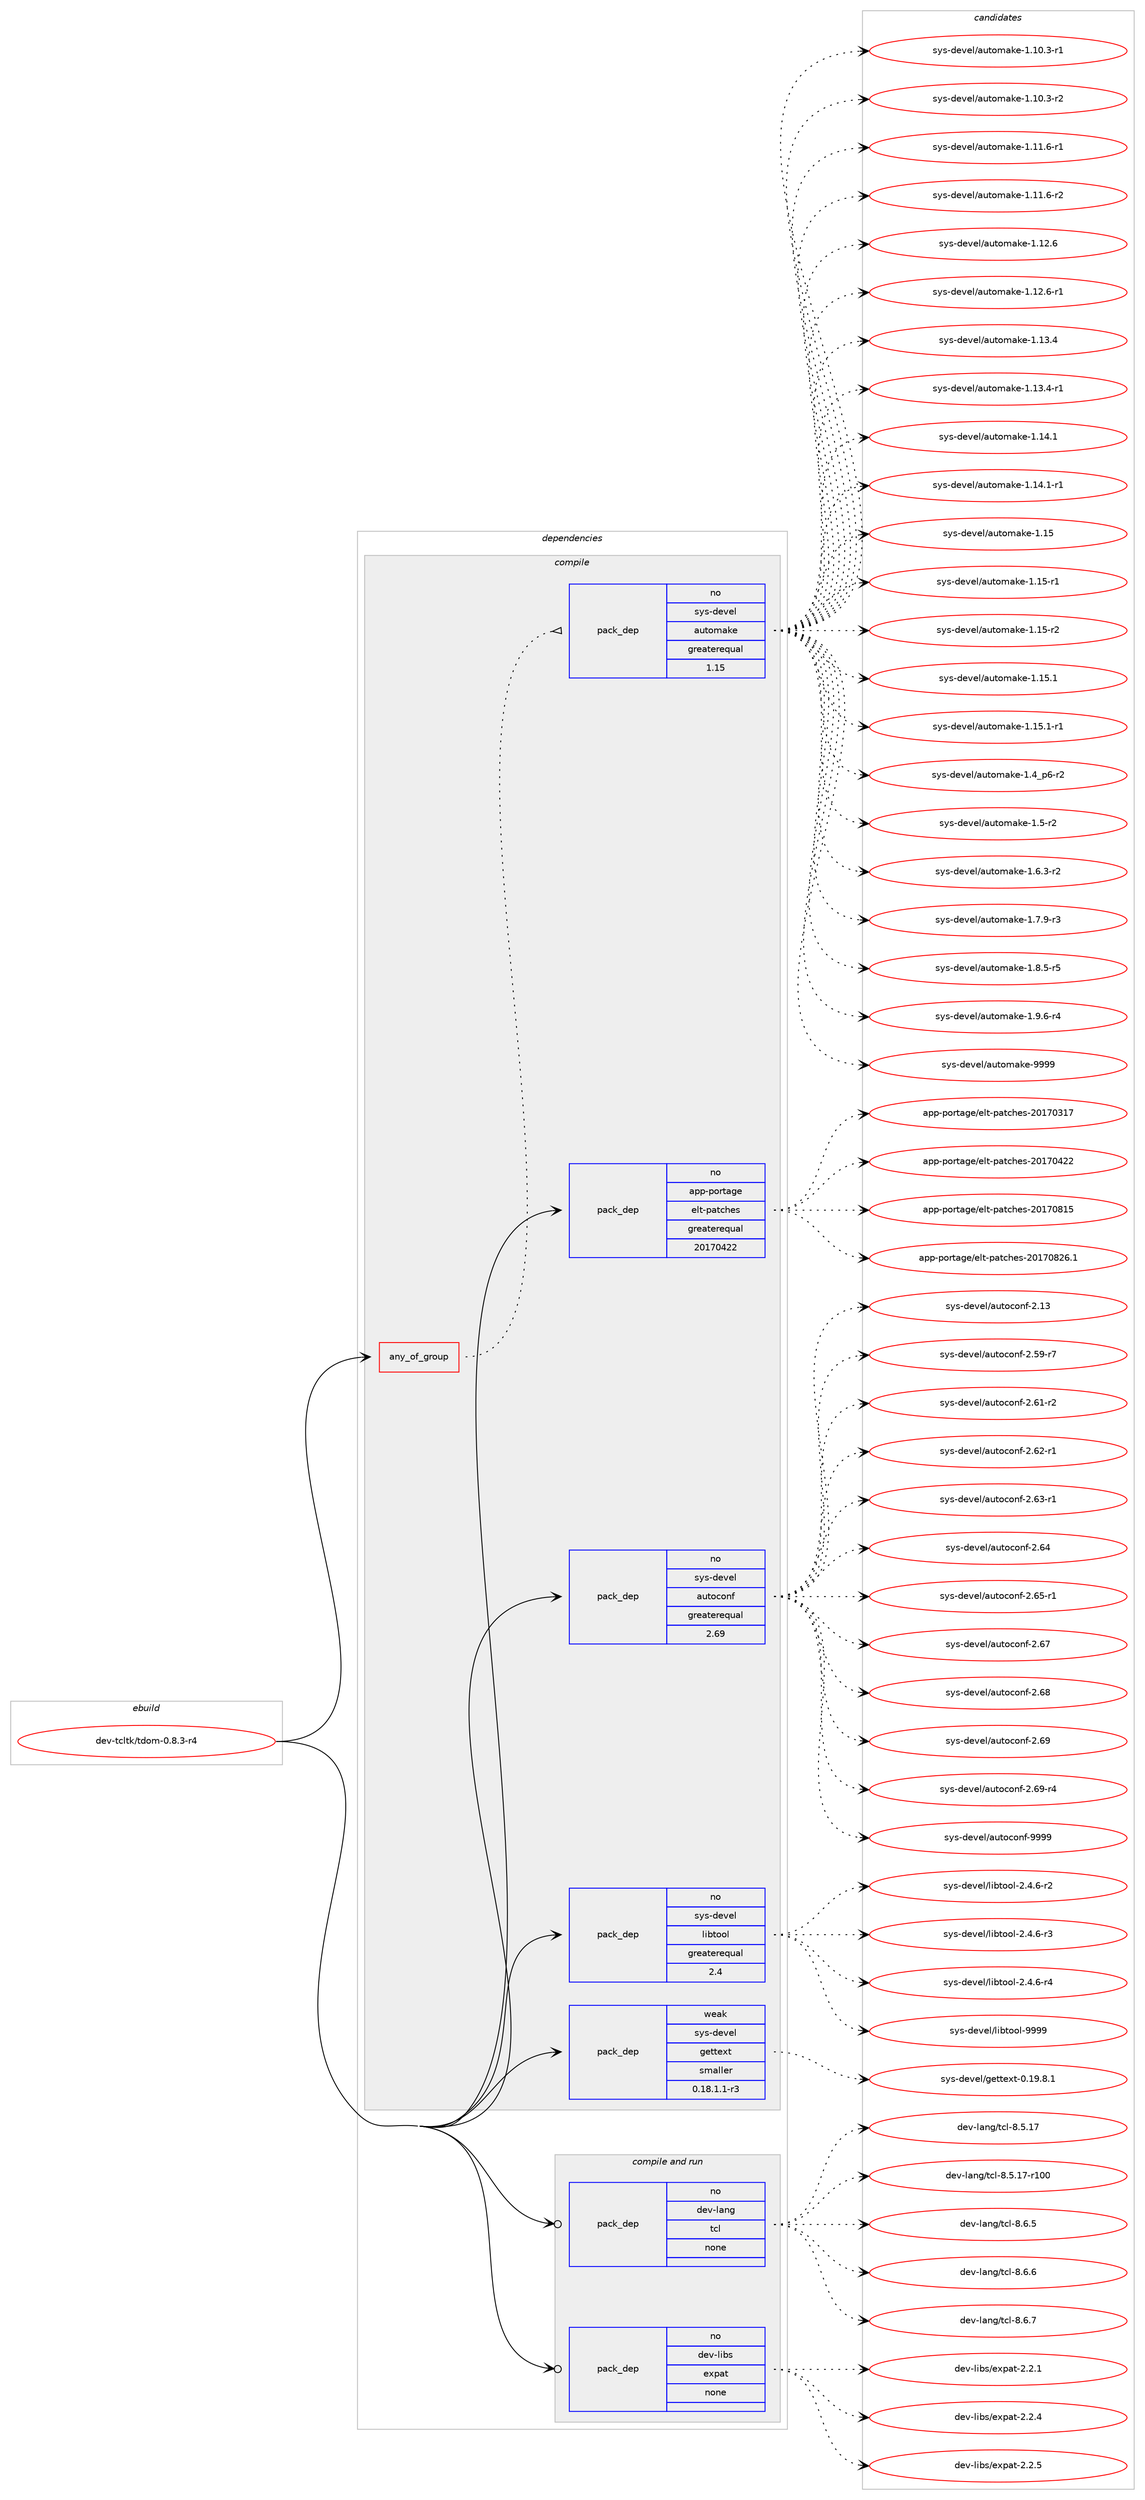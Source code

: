 digraph prolog {

# *************
# Graph options
# *************

newrank=true;
concentrate=true;
compound=true;
graph [rankdir=LR,fontname=Helvetica,fontsize=10,ranksep=1.5];#, ranksep=2.5, nodesep=0.2];
edge  [arrowhead=vee];
node  [fontname=Helvetica,fontsize=10];

# **********
# The ebuild
# **********

subgraph cluster_leftcol {
color=gray;
rank=same;
label=<<i>ebuild</i>>;
id [label="dev-tcltk/tdom-0.8.3-r4", color=red, width=4, href="../dev-tcltk/tdom-0.8.3-r4.svg"];
}

# ****************
# The dependencies
# ****************

subgraph cluster_midcol {
color=gray;
label=<<i>dependencies</i>>;
subgraph cluster_compile {
fillcolor="#eeeeee";
style=filled;
label=<<i>compile</i>>;
subgraph any4105 {
dependency279302 [label=<<TABLE BORDER="0" CELLBORDER="1" CELLSPACING="0" CELLPADDING="4"><TR><TD CELLPADDING="10">any_of_group</TD></TR></TABLE>>, shape=none, color=red];subgraph pack198044 {
dependency279303 [label=<<TABLE BORDER="0" CELLBORDER="1" CELLSPACING="0" CELLPADDING="4" WIDTH="220"><TR><TD ROWSPAN="6" CELLPADDING="30">pack_dep</TD></TR><TR><TD WIDTH="110">no</TD></TR><TR><TD>sys-devel</TD></TR><TR><TD>automake</TD></TR><TR><TD>greaterequal</TD></TR><TR><TD>1.15</TD></TR></TABLE>>, shape=none, color=blue];
}
dependency279302:e -> dependency279303:w [weight=20,style="dotted",arrowhead="oinv"];
}
id:e -> dependency279302:w [weight=20,style="solid",arrowhead="vee"];
subgraph pack198045 {
dependency279304 [label=<<TABLE BORDER="0" CELLBORDER="1" CELLSPACING="0" CELLPADDING="4" WIDTH="220"><TR><TD ROWSPAN="6" CELLPADDING="30">pack_dep</TD></TR><TR><TD WIDTH="110">no</TD></TR><TR><TD>app-portage</TD></TR><TR><TD>elt-patches</TD></TR><TR><TD>greaterequal</TD></TR><TR><TD>20170422</TD></TR></TABLE>>, shape=none, color=blue];
}
id:e -> dependency279304:w [weight=20,style="solid",arrowhead="vee"];
subgraph pack198046 {
dependency279305 [label=<<TABLE BORDER="0" CELLBORDER="1" CELLSPACING="0" CELLPADDING="4" WIDTH="220"><TR><TD ROWSPAN="6" CELLPADDING="30">pack_dep</TD></TR><TR><TD WIDTH="110">no</TD></TR><TR><TD>sys-devel</TD></TR><TR><TD>autoconf</TD></TR><TR><TD>greaterequal</TD></TR><TR><TD>2.69</TD></TR></TABLE>>, shape=none, color=blue];
}
id:e -> dependency279305:w [weight=20,style="solid",arrowhead="vee"];
subgraph pack198047 {
dependency279306 [label=<<TABLE BORDER="0" CELLBORDER="1" CELLSPACING="0" CELLPADDING="4" WIDTH="220"><TR><TD ROWSPAN="6" CELLPADDING="30">pack_dep</TD></TR><TR><TD WIDTH="110">no</TD></TR><TR><TD>sys-devel</TD></TR><TR><TD>libtool</TD></TR><TR><TD>greaterequal</TD></TR><TR><TD>2.4</TD></TR></TABLE>>, shape=none, color=blue];
}
id:e -> dependency279306:w [weight=20,style="solid",arrowhead="vee"];
subgraph pack198048 {
dependency279307 [label=<<TABLE BORDER="0" CELLBORDER="1" CELLSPACING="0" CELLPADDING="4" WIDTH="220"><TR><TD ROWSPAN="6" CELLPADDING="30">pack_dep</TD></TR><TR><TD WIDTH="110">weak</TD></TR><TR><TD>sys-devel</TD></TR><TR><TD>gettext</TD></TR><TR><TD>smaller</TD></TR><TR><TD>0.18.1.1-r3</TD></TR></TABLE>>, shape=none, color=blue];
}
id:e -> dependency279307:w [weight=20,style="solid",arrowhead="vee"];
}
subgraph cluster_compileandrun {
fillcolor="#eeeeee";
style=filled;
label=<<i>compile and run</i>>;
subgraph pack198049 {
dependency279308 [label=<<TABLE BORDER="0" CELLBORDER="1" CELLSPACING="0" CELLPADDING="4" WIDTH="220"><TR><TD ROWSPAN="6" CELLPADDING="30">pack_dep</TD></TR><TR><TD WIDTH="110">no</TD></TR><TR><TD>dev-lang</TD></TR><TR><TD>tcl</TD></TR><TR><TD>none</TD></TR><TR><TD></TD></TR></TABLE>>, shape=none, color=blue];
}
id:e -> dependency279308:w [weight=20,style="solid",arrowhead="odotvee"];
subgraph pack198050 {
dependency279309 [label=<<TABLE BORDER="0" CELLBORDER="1" CELLSPACING="0" CELLPADDING="4" WIDTH="220"><TR><TD ROWSPAN="6" CELLPADDING="30">pack_dep</TD></TR><TR><TD WIDTH="110">no</TD></TR><TR><TD>dev-libs</TD></TR><TR><TD>expat</TD></TR><TR><TD>none</TD></TR><TR><TD></TD></TR></TABLE>>, shape=none, color=blue];
}
id:e -> dependency279309:w [weight=20,style="solid",arrowhead="odotvee"];
}
subgraph cluster_run {
fillcolor="#eeeeee";
style=filled;
label=<<i>run</i>>;
}
}

# **************
# The candidates
# **************

subgraph cluster_choices {
rank=same;
color=gray;
label=<<i>candidates</i>>;

subgraph choice198044 {
color=black;
nodesep=1;
choice11512111545100101118101108479711711611110997107101454946494846514511449 [label="sys-devel/automake-1.10.3-r1", color=red, width=4,href="../sys-devel/automake-1.10.3-r1.svg"];
choice11512111545100101118101108479711711611110997107101454946494846514511450 [label="sys-devel/automake-1.10.3-r2", color=red, width=4,href="../sys-devel/automake-1.10.3-r2.svg"];
choice11512111545100101118101108479711711611110997107101454946494946544511449 [label="sys-devel/automake-1.11.6-r1", color=red, width=4,href="../sys-devel/automake-1.11.6-r1.svg"];
choice11512111545100101118101108479711711611110997107101454946494946544511450 [label="sys-devel/automake-1.11.6-r2", color=red, width=4,href="../sys-devel/automake-1.11.6-r2.svg"];
choice1151211154510010111810110847971171161111099710710145494649504654 [label="sys-devel/automake-1.12.6", color=red, width=4,href="../sys-devel/automake-1.12.6.svg"];
choice11512111545100101118101108479711711611110997107101454946495046544511449 [label="sys-devel/automake-1.12.6-r1", color=red, width=4,href="../sys-devel/automake-1.12.6-r1.svg"];
choice1151211154510010111810110847971171161111099710710145494649514652 [label="sys-devel/automake-1.13.4", color=red, width=4,href="../sys-devel/automake-1.13.4.svg"];
choice11512111545100101118101108479711711611110997107101454946495146524511449 [label="sys-devel/automake-1.13.4-r1", color=red, width=4,href="../sys-devel/automake-1.13.4-r1.svg"];
choice1151211154510010111810110847971171161111099710710145494649524649 [label="sys-devel/automake-1.14.1", color=red, width=4,href="../sys-devel/automake-1.14.1.svg"];
choice11512111545100101118101108479711711611110997107101454946495246494511449 [label="sys-devel/automake-1.14.1-r1", color=red, width=4,href="../sys-devel/automake-1.14.1-r1.svg"];
choice115121115451001011181011084797117116111109971071014549464953 [label="sys-devel/automake-1.15", color=red, width=4,href="../sys-devel/automake-1.15.svg"];
choice1151211154510010111810110847971171161111099710710145494649534511449 [label="sys-devel/automake-1.15-r1", color=red, width=4,href="../sys-devel/automake-1.15-r1.svg"];
choice1151211154510010111810110847971171161111099710710145494649534511450 [label="sys-devel/automake-1.15-r2", color=red, width=4,href="../sys-devel/automake-1.15-r2.svg"];
choice1151211154510010111810110847971171161111099710710145494649534649 [label="sys-devel/automake-1.15.1", color=red, width=4,href="../sys-devel/automake-1.15.1.svg"];
choice11512111545100101118101108479711711611110997107101454946495346494511449 [label="sys-devel/automake-1.15.1-r1", color=red, width=4,href="../sys-devel/automake-1.15.1-r1.svg"];
choice115121115451001011181011084797117116111109971071014549465295112544511450 [label="sys-devel/automake-1.4_p6-r2", color=red, width=4,href="../sys-devel/automake-1.4_p6-r2.svg"];
choice11512111545100101118101108479711711611110997107101454946534511450 [label="sys-devel/automake-1.5-r2", color=red, width=4,href="../sys-devel/automake-1.5-r2.svg"];
choice115121115451001011181011084797117116111109971071014549465446514511450 [label="sys-devel/automake-1.6.3-r2", color=red, width=4,href="../sys-devel/automake-1.6.3-r2.svg"];
choice115121115451001011181011084797117116111109971071014549465546574511451 [label="sys-devel/automake-1.7.9-r3", color=red, width=4,href="../sys-devel/automake-1.7.9-r3.svg"];
choice115121115451001011181011084797117116111109971071014549465646534511453 [label="sys-devel/automake-1.8.5-r5", color=red, width=4,href="../sys-devel/automake-1.8.5-r5.svg"];
choice115121115451001011181011084797117116111109971071014549465746544511452 [label="sys-devel/automake-1.9.6-r4", color=red, width=4,href="../sys-devel/automake-1.9.6-r4.svg"];
choice115121115451001011181011084797117116111109971071014557575757 [label="sys-devel/automake-9999", color=red, width=4,href="../sys-devel/automake-9999.svg"];
dependency279303:e -> choice11512111545100101118101108479711711611110997107101454946494846514511449:w [style=dotted,weight="100"];
dependency279303:e -> choice11512111545100101118101108479711711611110997107101454946494846514511450:w [style=dotted,weight="100"];
dependency279303:e -> choice11512111545100101118101108479711711611110997107101454946494946544511449:w [style=dotted,weight="100"];
dependency279303:e -> choice11512111545100101118101108479711711611110997107101454946494946544511450:w [style=dotted,weight="100"];
dependency279303:e -> choice1151211154510010111810110847971171161111099710710145494649504654:w [style=dotted,weight="100"];
dependency279303:e -> choice11512111545100101118101108479711711611110997107101454946495046544511449:w [style=dotted,weight="100"];
dependency279303:e -> choice1151211154510010111810110847971171161111099710710145494649514652:w [style=dotted,weight="100"];
dependency279303:e -> choice11512111545100101118101108479711711611110997107101454946495146524511449:w [style=dotted,weight="100"];
dependency279303:e -> choice1151211154510010111810110847971171161111099710710145494649524649:w [style=dotted,weight="100"];
dependency279303:e -> choice11512111545100101118101108479711711611110997107101454946495246494511449:w [style=dotted,weight="100"];
dependency279303:e -> choice115121115451001011181011084797117116111109971071014549464953:w [style=dotted,weight="100"];
dependency279303:e -> choice1151211154510010111810110847971171161111099710710145494649534511449:w [style=dotted,weight="100"];
dependency279303:e -> choice1151211154510010111810110847971171161111099710710145494649534511450:w [style=dotted,weight="100"];
dependency279303:e -> choice1151211154510010111810110847971171161111099710710145494649534649:w [style=dotted,weight="100"];
dependency279303:e -> choice11512111545100101118101108479711711611110997107101454946495346494511449:w [style=dotted,weight="100"];
dependency279303:e -> choice115121115451001011181011084797117116111109971071014549465295112544511450:w [style=dotted,weight="100"];
dependency279303:e -> choice11512111545100101118101108479711711611110997107101454946534511450:w [style=dotted,weight="100"];
dependency279303:e -> choice115121115451001011181011084797117116111109971071014549465446514511450:w [style=dotted,weight="100"];
dependency279303:e -> choice115121115451001011181011084797117116111109971071014549465546574511451:w [style=dotted,weight="100"];
dependency279303:e -> choice115121115451001011181011084797117116111109971071014549465646534511453:w [style=dotted,weight="100"];
dependency279303:e -> choice115121115451001011181011084797117116111109971071014549465746544511452:w [style=dotted,weight="100"];
dependency279303:e -> choice115121115451001011181011084797117116111109971071014557575757:w [style=dotted,weight="100"];
}
subgraph choice198045 {
color=black;
nodesep=1;
choice97112112451121111141169710310147101108116451129711699104101115455048495548514955 [label="app-portage/elt-patches-20170317", color=red, width=4,href="../app-portage/elt-patches-20170317.svg"];
choice97112112451121111141169710310147101108116451129711699104101115455048495548525050 [label="app-portage/elt-patches-20170422", color=red, width=4,href="../app-portage/elt-patches-20170422.svg"];
choice97112112451121111141169710310147101108116451129711699104101115455048495548564953 [label="app-portage/elt-patches-20170815", color=red, width=4,href="../app-portage/elt-patches-20170815.svg"];
choice971121124511211111411697103101471011081164511297116991041011154550484955485650544649 [label="app-portage/elt-patches-20170826.1", color=red, width=4,href="../app-portage/elt-patches-20170826.1.svg"];
dependency279304:e -> choice97112112451121111141169710310147101108116451129711699104101115455048495548514955:w [style=dotted,weight="100"];
dependency279304:e -> choice97112112451121111141169710310147101108116451129711699104101115455048495548525050:w [style=dotted,weight="100"];
dependency279304:e -> choice97112112451121111141169710310147101108116451129711699104101115455048495548564953:w [style=dotted,weight="100"];
dependency279304:e -> choice971121124511211111411697103101471011081164511297116991041011154550484955485650544649:w [style=dotted,weight="100"];
}
subgraph choice198046 {
color=black;
nodesep=1;
choice115121115451001011181011084797117116111991111101024550464951 [label="sys-devel/autoconf-2.13", color=red, width=4,href="../sys-devel/autoconf-2.13.svg"];
choice1151211154510010111810110847971171161119911111010245504653574511455 [label="sys-devel/autoconf-2.59-r7", color=red, width=4,href="../sys-devel/autoconf-2.59-r7.svg"];
choice1151211154510010111810110847971171161119911111010245504654494511450 [label="sys-devel/autoconf-2.61-r2", color=red, width=4,href="../sys-devel/autoconf-2.61-r2.svg"];
choice1151211154510010111810110847971171161119911111010245504654504511449 [label="sys-devel/autoconf-2.62-r1", color=red, width=4,href="../sys-devel/autoconf-2.62-r1.svg"];
choice1151211154510010111810110847971171161119911111010245504654514511449 [label="sys-devel/autoconf-2.63-r1", color=red, width=4,href="../sys-devel/autoconf-2.63-r1.svg"];
choice115121115451001011181011084797117116111991111101024550465452 [label="sys-devel/autoconf-2.64", color=red, width=4,href="../sys-devel/autoconf-2.64.svg"];
choice1151211154510010111810110847971171161119911111010245504654534511449 [label="sys-devel/autoconf-2.65-r1", color=red, width=4,href="../sys-devel/autoconf-2.65-r1.svg"];
choice115121115451001011181011084797117116111991111101024550465455 [label="sys-devel/autoconf-2.67", color=red, width=4,href="../sys-devel/autoconf-2.67.svg"];
choice115121115451001011181011084797117116111991111101024550465456 [label="sys-devel/autoconf-2.68", color=red, width=4,href="../sys-devel/autoconf-2.68.svg"];
choice115121115451001011181011084797117116111991111101024550465457 [label="sys-devel/autoconf-2.69", color=red, width=4,href="../sys-devel/autoconf-2.69.svg"];
choice1151211154510010111810110847971171161119911111010245504654574511452 [label="sys-devel/autoconf-2.69-r4", color=red, width=4,href="../sys-devel/autoconf-2.69-r4.svg"];
choice115121115451001011181011084797117116111991111101024557575757 [label="sys-devel/autoconf-9999", color=red, width=4,href="../sys-devel/autoconf-9999.svg"];
dependency279305:e -> choice115121115451001011181011084797117116111991111101024550464951:w [style=dotted,weight="100"];
dependency279305:e -> choice1151211154510010111810110847971171161119911111010245504653574511455:w [style=dotted,weight="100"];
dependency279305:e -> choice1151211154510010111810110847971171161119911111010245504654494511450:w [style=dotted,weight="100"];
dependency279305:e -> choice1151211154510010111810110847971171161119911111010245504654504511449:w [style=dotted,weight="100"];
dependency279305:e -> choice1151211154510010111810110847971171161119911111010245504654514511449:w [style=dotted,weight="100"];
dependency279305:e -> choice115121115451001011181011084797117116111991111101024550465452:w [style=dotted,weight="100"];
dependency279305:e -> choice1151211154510010111810110847971171161119911111010245504654534511449:w [style=dotted,weight="100"];
dependency279305:e -> choice115121115451001011181011084797117116111991111101024550465455:w [style=dotted,weight="100"];
dependency279305:e -> choice115121115451001011181011084797117116111991111101024550465456:w [style=dotted,weight="100"];
dependency279305:e -> choice115121115451001011181011084797117116111991111101024550465457:w [style=dotted,weight="100"];
dependency279305:e -> choice1151211154510010111810110847971171161119911111010245504654574511452:w [style=dotted,weight="100"];
dependency279305:e -> choice115121115451001011181011084797117116111991111101024557575757:w [style=dotted,weight="100"];
}
subgraph choice198047 {
color=black;
nodesep=1;
choice1151211154510010111810110847108105981161111111084550465246544511450 [label="sys-devel/libtool-2.4.6-r2", color=red, width=4,href="../sys-devel/libtool-2.4.6-r2.svg"];
choice1151211154510010111810110847108105981161111111084550465246544511451 [label="sys-devel/libtool-2.4.6-r3", color=red, width=4,href="../sys-devel/libtool-2.4.6-r3.svg"];
choice1151211154510010111810110847108105981161111111084550465246544511452 [label="sys-devel/libtool-2.4.6-r4", color=red, width=4,href="../sys-devel/libtool-2.4.6-r4.svg"];
choice1151211154510010111810110847108105981161111111084557575757 [label="sys-devel/libtool-9999", color=red, width=4,href="../sys-devel/libtool-9999.svg"];
dependency279306:e -> choice1151211154510010111810110847108105981161111111084550465246544511450:w [style=dotted,weight="100"];
dependency279306:e -> choice1151211154510010111810110847108105981161111111084550465246544511451:w [style=dotted,weight="100"];
dependency279306:e -> choice1151211154510010111810110847108105981161111111084550465246544511452:w [style=dotted,weight="100"];
dependency279306:e -> choice1151211154510010111810110847108105981161111111084557575757:w [style=dotted,weight="100"];
}
subgraph choice198048 {
color=black;
nodesep=1;
choice1151211154510010111810110847103101116116101120116454846495746564649 [label="sys-devel/gettext-0.19.8.1", color=red, width=4,href="../sys-devel/gettext-0.19.8.1.svg"];
dependency279307:e -> choice1151211154510010111810110847103101116116101120116454846495746564649:w [style=dotted,weight="100"];
}
subgraph choice198049 {
color=black;
nodesep=1;
choice1001011184510897110103471169910845564653464955 [label="dev-lang/tcl-8.5.17", color=red, width=4,href="../dev-lang/tcl-8.5.17.svg"];
choice100101118451089711010347116991084556465346495545114494848 [label="dev-lang/tcl-8.5.17-r100", color=red, width=4,href="../dev-lang/tcl-8.5.17-r100.svg"];
choice10010111845108971101034711699108455646544653 [label="dev-lang/tcl-8.6.5", color=red, width=4,href="../dev-lang/tcl-8.6.5.svg"];
choice10010111845108971101034711699108455646544654 [label="dev-lang/tcl-8.6.6", color=red, width=4,href="../dev-lang/tcl-8.6.6.svg"];
choice10010111845108971101034711699108455646544655 [label="dev-lang/tcl-8.6.7", color=red, width=4,href="../dev-lang/tcl-8.6.7.svg"];
dependency279308:e -> choice1001011184510897110103471169910845564653464955:w [style=dotted,weight="100"];
dependency279308:e -> choice100101118451089711010347116991084556465346495545114494848:w [style=dotted,weight="100"];
dependency279308:e -> choice10010111845108971101034711699108455646544653:w [style=dotted,weight="100"];
dependency279308:e -> choice10010111845108971101034711699108455646544654:w [style=dotted,weight="100"];
dependency279308:e -> choice10010111845108971101034711699108455646544655:w [style=dotted,weight="100"];
}
subgraph choice198050 {
color=black;
nodesep=1;
choice10010111845108105981154710112011297116455046504649 [label="dev-libs/expat-2.2.1", color=red, width=4,href="../dev-libs/expat-2.2.1.svg"];
choice10010111845108105981154710112011297116455046504652 [label="dev-libs/expat-2.2.4", color=red, width=4,href="../dev-libs/expat-2.2.4.svg"];
choice10010111845108105981154710112011297116455046504653 [label="dev-libs/expat-2.2.5", color=red, width=4,href="../dev-libs/expat-2.2.5.svg"];
dependency279309:e -> choice10010111845108105981154710112011297116455046504649:w [style=dotted,weight="100"];
dependency279309:e -> choice10010111845108105981154710112011297116455046504652:w [style=dotted,weight="100"];
dependency279309:e -> choice10010111845108105981154710112011297116455046504653:w [style=dotted,weight="100"];
}
}

}

